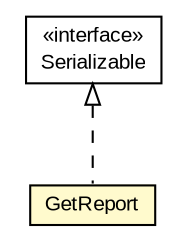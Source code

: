 #!/usr/local/bin/dot
#
# Class diagram 
# Generated by UMLGraph version R5_6-24-gf6e263 (http://www.umlgraph.org/)
#

digraph G {
	edge [fontname="arial",fontsize=10,labelfontname="arial",labelfontsize=10];
	node [fontname="arial",fontsize=10,shape=plaintext];
	nodesep=0.25;
	ranksep=0.5;
	// org.miloss.fgsms.services.interfaces.automatedreportingservice.GetReport
	c619652 [label=<<table title="org.miloss.fgsms.services.interfaces.automatedreportingservice.GetReport" border="0" cellborder="1" cellspacing="0" cellpadding="2" port="p" bgcolor="lemonChiffon" href="./GetReport.html">
		<tr><td><table border="0" cellspacing="0" cellpadding="1">
<tr><td align="center" balign="center"> GetReport </td></tr>
		</table></td></tr>
		</table>>, URL="./GetReport.html", fontname="arial", fontcolor="black", fontsize=10.0];
	//org.miloss.fgsms.services.interfaces.automatedreportingservice.GetReport implements java.io.Serializable
	c620637:p -> c619652:p [dir=back,arrowtail=empty,style=dashed];
	// java.io.Serializable
	c620637 [label=<<table title="java.io.Serializable" border="0" cellborder="1" cellspacing="0" cellpadding="2" port="p" href="http://java.sun.com/j2se/1.4.2/docs/api/java/io/Serializable.html">
		<tr><td><table border="0" cellspacing="0" cellpadding="1">
<tr><td align="center" balign="center"> &#171;interface&#187; </td></tr>
<tr><td align="center" balign="center"> Serializable </td></tr>
		</table></td></tr>
		</table>>, URL="http://java.sun.com/j2se/1.4.2/docs/api/java/io/Serializable.html", fontname="arial", fontcolor="black", fontsize=10.0];
}

